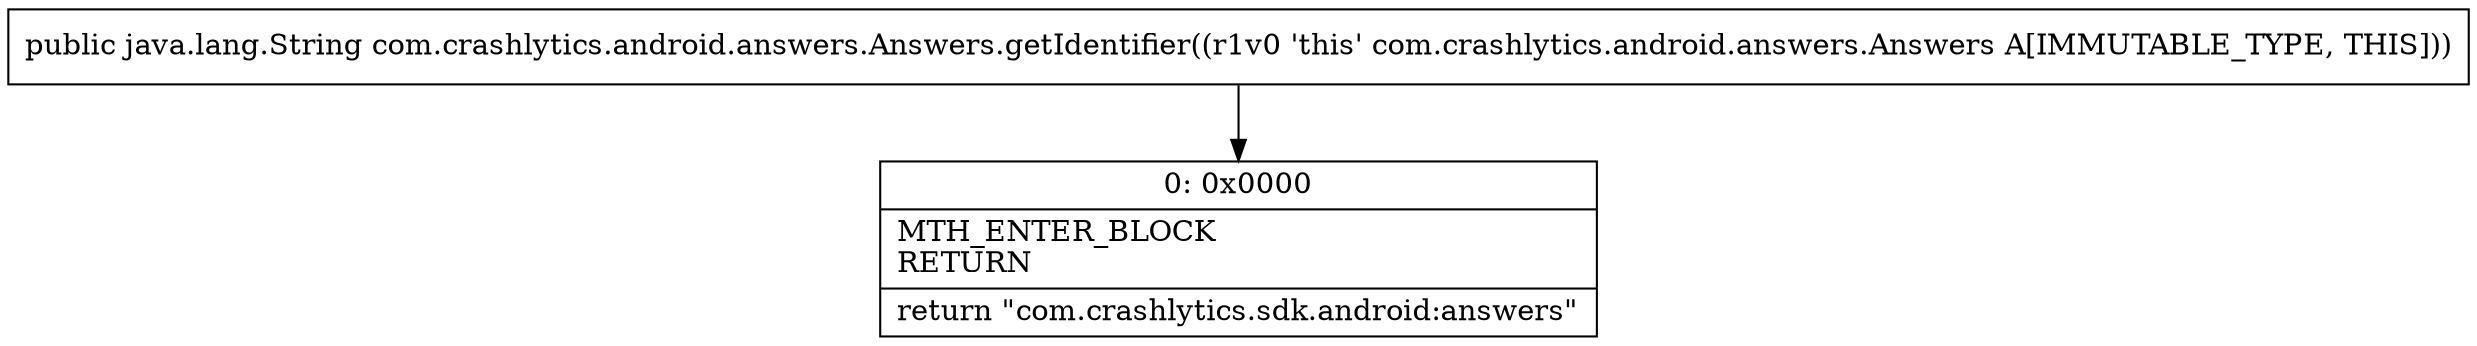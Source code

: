 digraph "CFG forcom.crashlytics.android.answers.Answers.getIdentifier()Ljava\/lang\/String;" {
Node_0 [shape=record,label="{0\:\ 0x0000|MTH_ENTER_BLOCK\lRETURN\l|return \"com.crashlytics.sdk.android:answers\"\l}"];
MethodNode[shape=record,label="{public java.lang.String com.crashlytics.android.answers.Answers.getIdentifier((r1v0 'this' com.crashlytics.android.answers.Answers A[IMMUTABLE_TYPE, THIS])) }"];
MethodNode -> Node_0;
}

